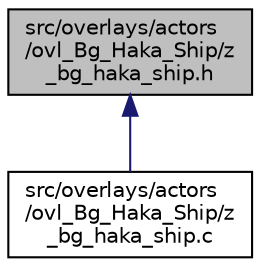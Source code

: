 digraph "src/overlays/actors/ovl_Bg_Haka_Ship/z_bg_haka_ship.h"
{
 // LATEX_PDF_SIZE
  edge [fontname="Helvetica",fontsize="10",labelfontname="Helvetica",labelfontsize="10"];
  node [fontname="Helvetica",fontsize="10",shape=record];
  Node1 [label="src/overlays/actors\l/ovl_Bg_Haka_Ship/z\l_bg_haka_ship.h",height=0.2,width=0.4,color="black", fillcolor="grey75", style="filled", fontcolor="black",tooltip=" "];
  Node1 -> Node2 [dir="back",color="midnightblue",fontsize="10",style="solid",fontname="Helvetica"];
  Node2 [label="src/overlays/actors\l/ovl_Bg_Haka_Ship/z\l_bg_haka_ship.c",height=0.2,width=0.4,color="black", fillcolor="white", style="filled",URL="$df/d9c/z__bg__haka__ship_8c.html",tooltip=" "];
}
